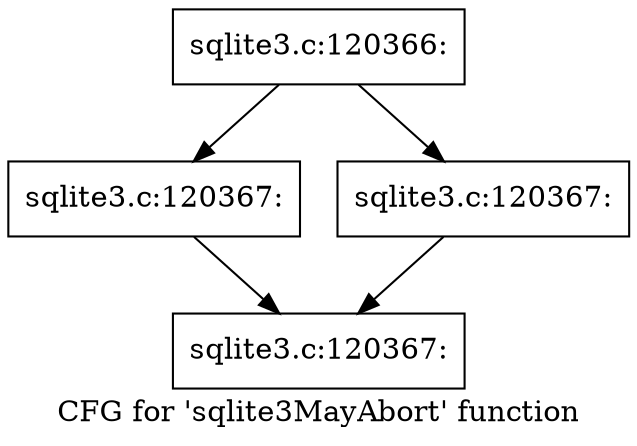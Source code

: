 digraph "CFG for 'sqlite3MayAbort' function" {
	label="CFG for 'sqlite3MayAbort' function";

	Node0x55c0f8d49020 [shape=record,label="{sqlite3.c:120366:}"];
	Node0x55c0f8d49020 -> Node0x55c0f8d49380;
	Node0x55c0f8d49020 -> Node0x55c0f8d493d0;
	Node0x55c0f8d49380 [shape=record,label="{sqlite3.c:120367:}"];
	Node0x55c0f8d49380 -> Node0x55c0f8d49420;
	Node0x55c0f8d493d0 [shape=record,label="{sqlite3.c:120367:}"];
	Node0x55c0f8d493d0 -> Node0x55c0f8d49420;
	Node0x55c0f8d49420 [shape=record,label="{sqlite3.c:120367:}"];
}
